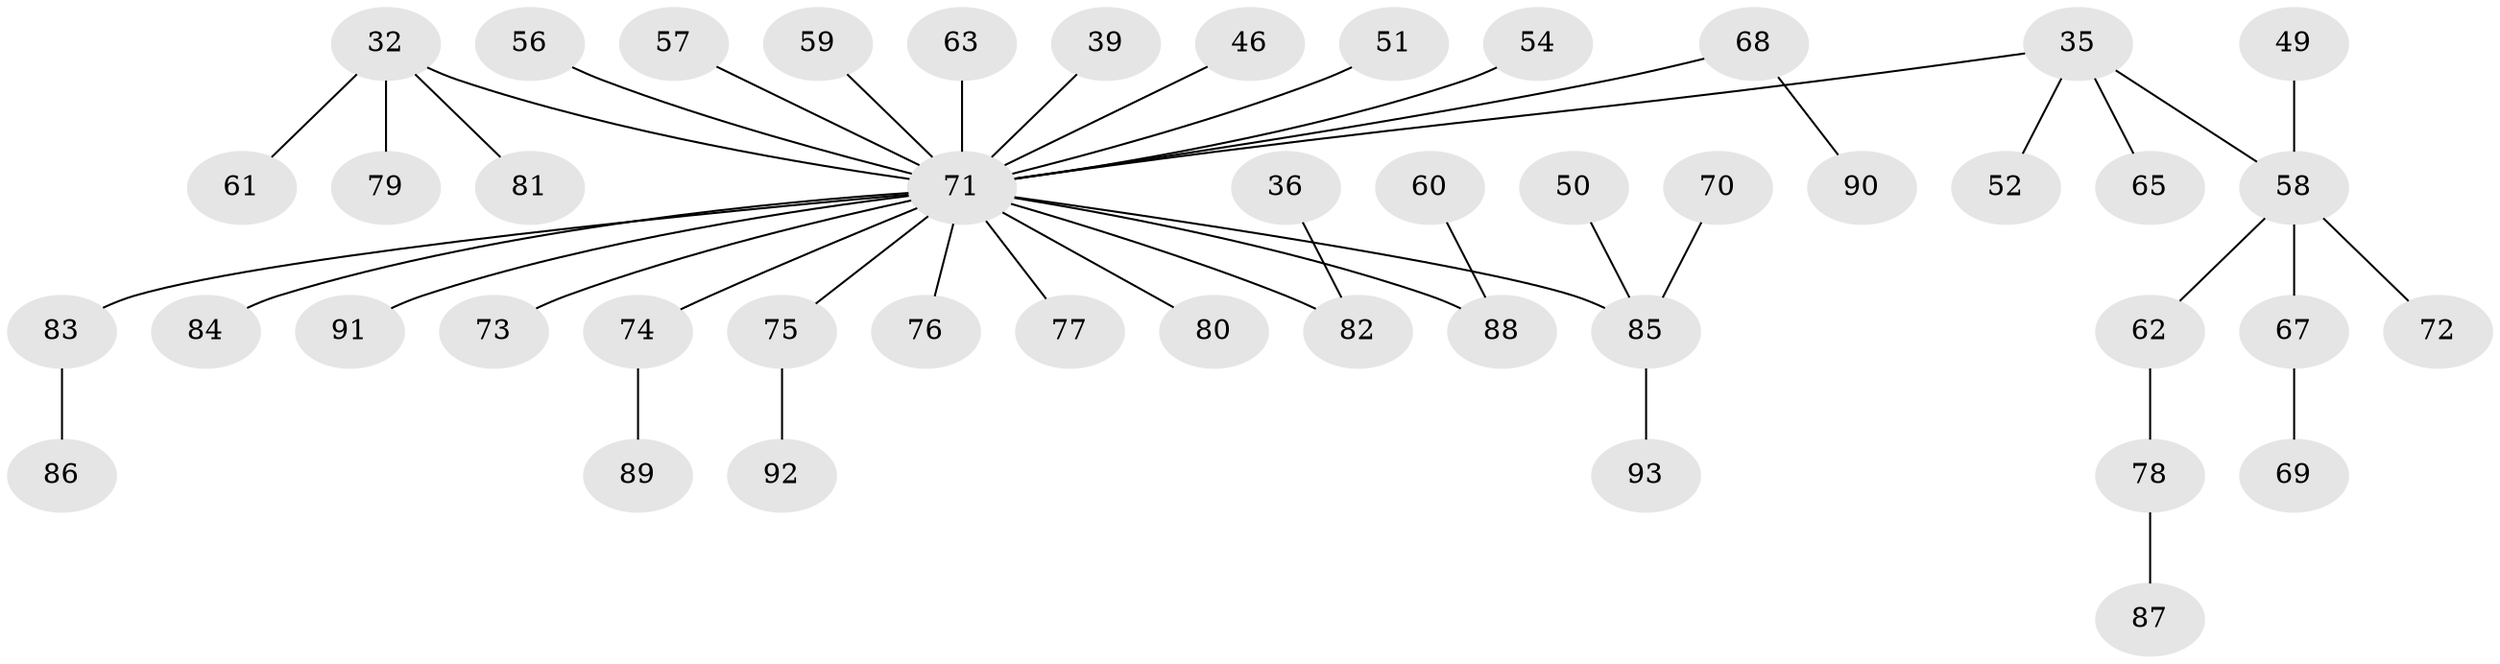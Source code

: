// original degree distribution, {4: 0.06451612903225806, 7: 0.021505376344086023, 9: 0.010752688172043012, 5: 0.021505376344086023, 1: 0.5268817204301075, 2: 0.22580645161290322, 3: 0.12903225806451613}
// Generated by graph-tools (version 1.1) at 2025/53/03/09/25 04:53:48]
// undirected, 46 vertices, 45 edges
graph export_dot {
graph [start="1"]
  node [color=gray90,style=filled];
  32;
  35 [super="+33+22"];
  36;
  39;
  46;
  49;
  50;
  51;
  52;
  54;
  56;
  57;
  58 [super="+45"];
  59;
  60;
  61;
  62;
  63;
  65;
  67 [super="+53"];
  68;
  69;
  70;
  71 [super="+42+38+7+16+21+27+37+28+47+29+30+66+64+34"];
  72;
  73;
  74;
  75 [super="+55"];
  76;
  77;
  78;
  79;
  80;
  81;
  82 [super="+19"];
  83;
  84;
  85 [super="+23+25"];
  86;
  87;
  88 [super="+40+41+44"];
  89;
  90;
  91;
  92;
  93;
  32 -- 61;
  32 -- 79;
  32 -- 81;
  32 -- 71;
  35 -- 52;
  35 -- 65;
  35 -- 71;
  35 -- 58;
  36 -- 82;
  39 -- 71;
  46 -- 71;
  49 -- 58;
  50 -- 85;
  51 -- 71;
  54 -- 71;
  56 -- 71;
  57 -- 71;
  58 -- 62;
  58 -- 72;
  58 -- 67;
  59 -- 71;
  60 -- 88;
  62 -- 78;
  63 -- 71;
  67 -- 69;
  68 -- 90;
  68 -- 71;
  70 -- 85;
  71 -- 80;
  71 -- 73;
  71 -- 83;
  71 -- 85;
  71 -- 75;
  71 -- 84;
  71 -- 91;
  71 -- 74;
  71 -- 76;
  71 -- 77;
  71 -- 82;
  71 -- 88;
  74 -- 89;
  75 -- 92;
  78 -- 87;
  83 -- 86;
  85 -- 93;
}
